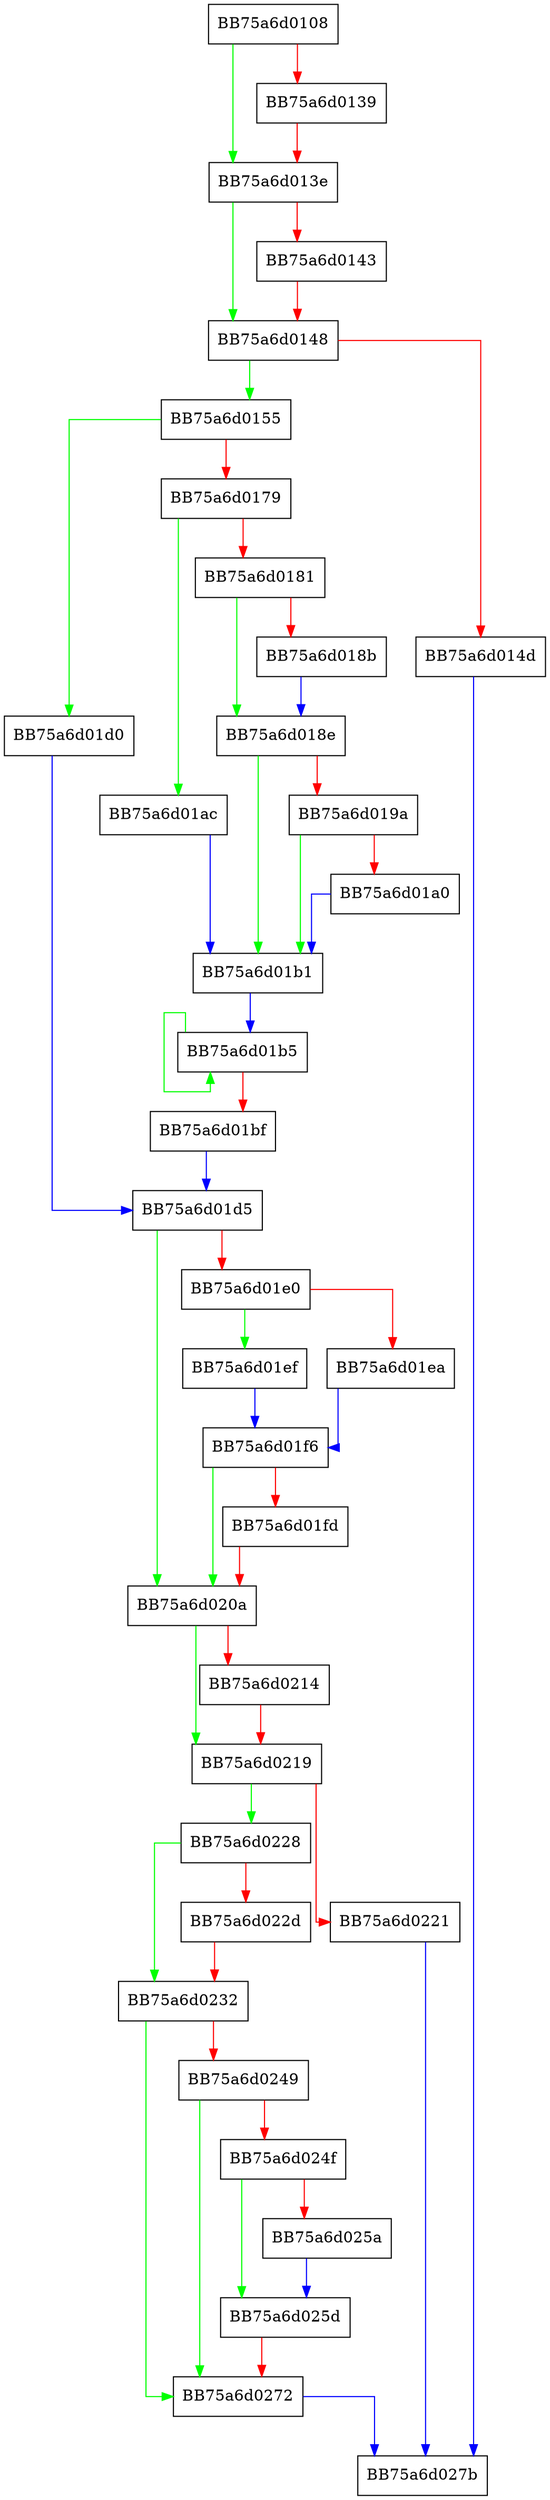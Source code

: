 digraph Init {
  node [shape="box"];
  graph [splines=ortho];
  BB75a6d0108 -> BB75a6d013e [color="green"];
  BB75a6d0108 -> BB75a6d0139 [color="red"];
  BB75a6d0139 -> BB75a6d013e [color="red"];
  BB75a6d013e -> BB75a6d0148 [color="green"];
  BB75a6d013e -> BB75a6d0143 [color="red"];
  BB75a6d0143 -> BB75a6d0148 [color="red"];
  BB75a6d0148 -> BB75a6d0155 [color="green"];
  BB75a6d0148 -> BB75a6d014d [color="red"];
  BB75a6d014d -> BB75a6d027b [color="blue"];
  BB75a6d0155 -> BB75a6d01d0 [color="green"];
  BB75a6d0155 -> BB75a6d0179 [color="red"];
  BB75a6d0179 -> BB75a6d01ac [color="green"];
  BB75a6d0179 -> BB75a6d0181 [color="red"];
  BB75a6d0181 -> BB75a6d018e [color="green"];
  BB75a6d0181 -> BB75a6d018b [color="red"];
  BB75a6d018b -> BB75a6d018e [color="blue"];
  BB75a6d018e -> BB75a6d01b1 [color="green"];
  BB75a6d018e -> BB75a6d019a [color="red"];
  BB75a6d019a -> BB75a6d01b1 [color="green"];
  BB75a6d019a -> BB75a6d01a0 [color="red"];
  BB75a6d01a0 -> BB75a6d01b1 [color="blue"];
  BB75a6d01ac -> BB75a6d01b1 [color="blue"];
  BB75a6d01b1 -> BB75a6d01b5 [color="blue"];
  BB75a6d01b5 -> BB75a6d01b5 [color="green"];
  BB75a6d01b5 -> BB75a6d01bf [color="red"];
  BB75a6d01bf -> BB75a6d01d5 [color="blue"];
  BB75a6d01d0 -> BB75a6d01d5 [color="blue"];
  BB75a6d01d5 -> BB75a6d020a [color="green"];
  BB75a6d01d5 -> BB75a6d01e0 [color="red"];
  BB75a6d01e0 -> BB75a6d01ef [color="green"];
  BB75a6d01e0 -> BB75a6d01ea [color="red"];
  BB75a6d01ea -> BB75a6d01f6 [color="blue"];
  BB75a6d01ef -> BB75a6d01f6 [color="blue"];
  BB75a6d01f6 -> BB75a6d020a [color="green"];
  BB75a6d01f6 -> BB75a6d01fd [color="red"];
  BB75a6d01fd -> BB75a6d020a [color="red"];
  BB75a6d020a -> BB75a6d0219 [color="green"];
  BB75a6d020a -> BB75a6d0214 [color="red"];
  BB75a6d0214 -> BB75a6d0219 [color="red"];
  BB75a6d0219 -> BB75a6d0228 [color="green"];
  BB75a6d0219 -> BB75a6d0221 [color="red"];
  BB75a6d0221 -> BB75a6d027b [color="blue"];
  BB75a6d0228 -> BB75a6d0232 [color="green"];
  BB75a6d0228 -> BB75a6d022d [color="red"];
  BB75a6d022d -> BB75a6d0232 [color="red"];
  BB75a6d0232 -> BB75a6d0272 [color="green"];
  BB75a6d0232 -> BB75a6d0249 [color="red"];
  BB75a6d0249 -> BB75a6d0272 [color="green"];
  BB75a6d0249 -> BB75a6d024f [color="red"];
  BB75a6d024f -> BB75a6d025d [color="green"];
  BB75a6d024f -> BB75a6d025a [color="red"];
  BB75a6d025a -> BB75a6d025d [color="blue"];
  BB75a6d025d -> BB75a6d0272 [color="red"];
  BB75a6d0272 -> BB75a6d027b [color="blue"];
}